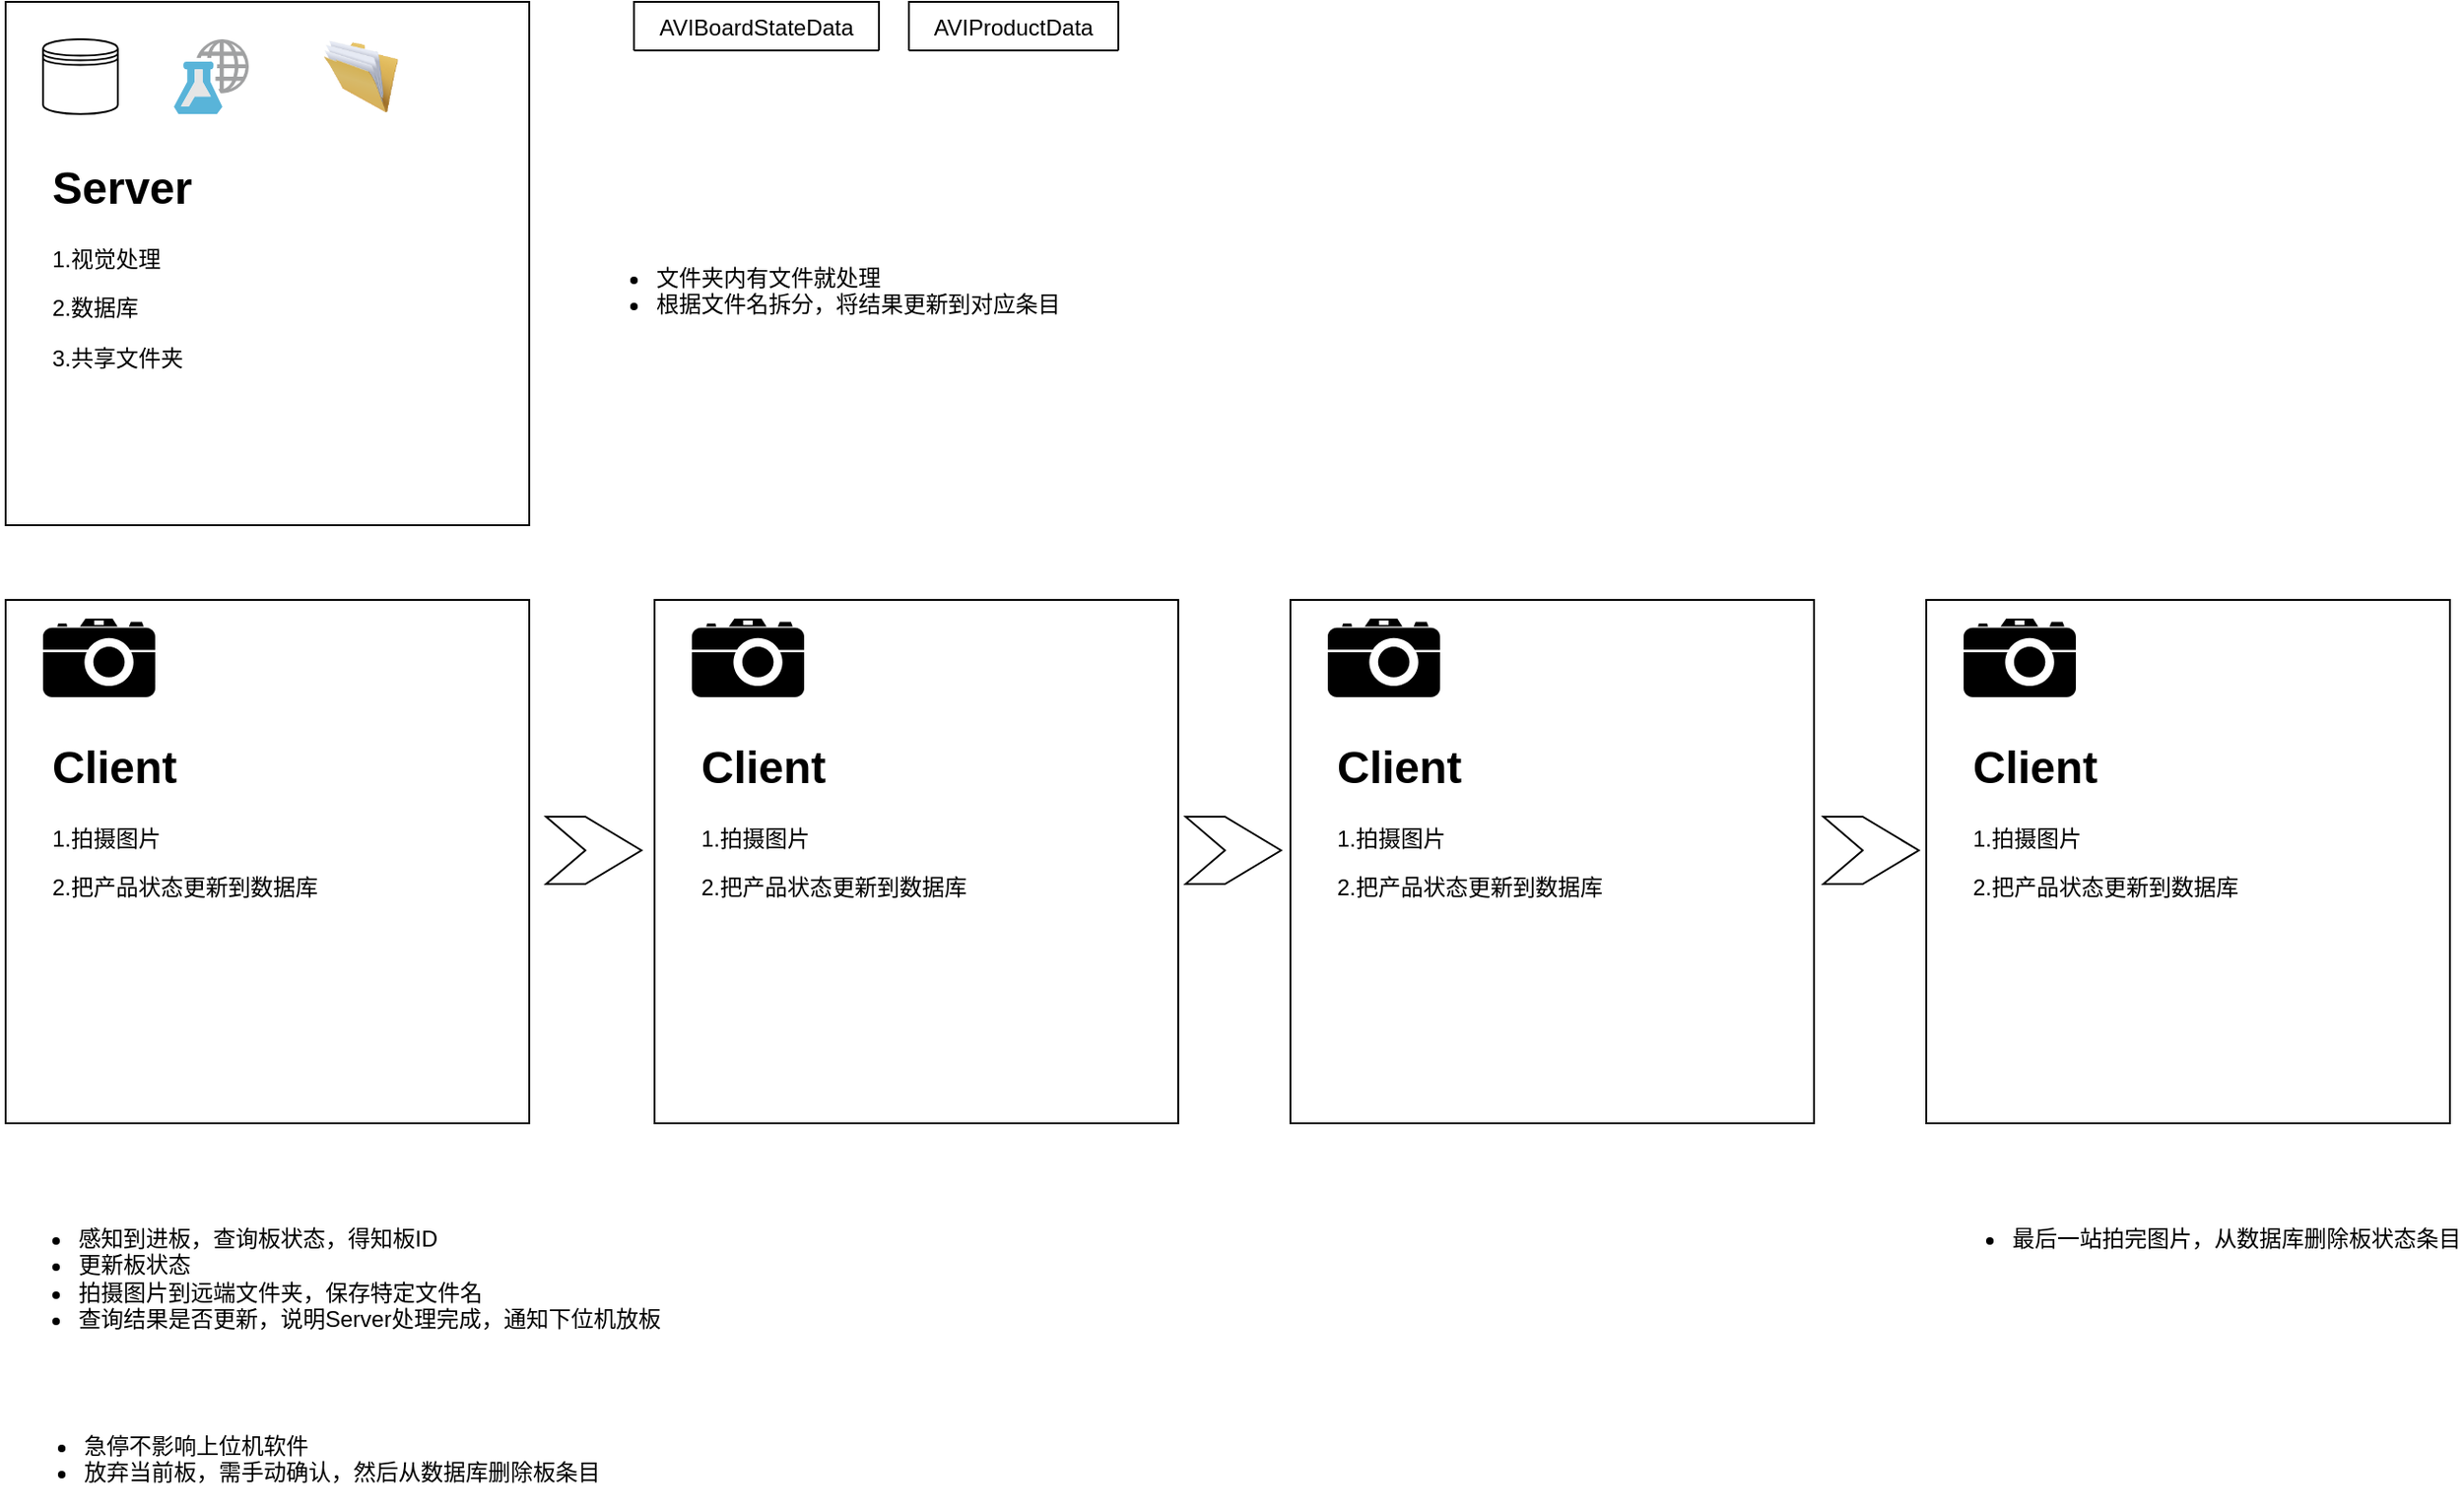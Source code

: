 <mxfile version="13.7.3" type="github">
  <diagram id="neM6gDobTcvTbkAM0NMb" name="Page-1">
    <mxGraphModel dx="1320" dy="1653" grid="0" gridSize="10" guides="1" tooltips="1" connect="1" arrows="1" fold="1" page="1" pageScale="1" pageWidth="827" pageHeight="1169" math="0" shadow="0">
      <root>
        <mxCell id="0" />
        <mxCell id="1" parent="0" />
        <mxCell id="E7cAo8KY-5Jf7l7Yv-IA-1" value="" style="whiteSpace=wrap;html=1;aspect=fixed;" parent="1" vertex="1">
          <mxGeometry x="120" y="40" width="280" height="280" as="geometry" />
        </mxCell>
        <mxCell id="E7cAo8KY-5Jf7l7Yv-IA-24" value="" style="whiteSpace=wrap;html=1;aspect=fixed;" parent="1" vertex="1">
          <mxGeometry x="120" y="-280" width="280" height="280" as="geometry" />
        </mxCell>
        <mxCell id="E7cAo8KY-5Jf7l7Yv-IA-26" value="" style="shape=datastore;whiteSpace=wrap;html=1;" parent="1" vertex="1">
          <mxGeometry x="140" y="-260" width="40" height="40" as="geometry" />
        </mxCell>
        <mxCell id="E7cAo8KY-5Jf7l7Yv-IA-27" value="" style="shape=mxgraph.signs.tech.camera_2;html=1;pointerEvents=1;fillColor=#000000;strokeColor=none;verticalLabelPosition=bottom;verticalAlign=top;align=center;" parent="1" vertex="1">
          <mxGeometry x="140" y="50" width="60" height="42" as="geometry" />
        </mxCell>
        <mxCell id="E7cAo8KY-5Jf7l7Yv-IA-32" value="" style="aspect=fixed;html=1;points=[];align=center;image;fontSize=12;image=img/lib/mscae/Machine_Learning_Studio_Web_Services.svg;" parent="1" vertex="1">
          <mxGeometry x="210" y="-260" width="40" height="40" as="geometry" />
        </mxCell>
        <mxCell id="Ogw6a6FwidyZY-46VILW-1" value="&lt;h1&gt;Server&lt;/h1&gt;&lt;p&gt;1.视觉处理&lt;/p&gt;&lt;p&gt;2.数据库&lt;/p&gt;&lt;p&gt;3.共享文件夹&lt;/p&gt;" style="text;html=1;strokeColor=none;fillColor=none;spacing=5;spacingTop=-20;whiteSpace=wrap;overflow=hidden;rounded=0;" vertex="1" parent="1">
          <mxGeometry x="140" y="-200" width="190" height="120" as="geometry" />
        </mxCell>
        <mxCell id="Ogw6a6FwidyZY-46VILW-2" value="" style="image;html=1;image=img/lib/clip_art/general/Full_Folder_128x128.png" vertex="1" parent="1">
          <mxGeometry x="290" y="-260" width="40" height="40" as="geometry" />
        </mxCell>
        <mxCell id="Ogw6a6FwidyZY-46VILW-3" value="&lt;h1&gt;Client&lt;/h1&gt;&lt;p&gt;1.拍摄图片&lt;/p&gt;&lt;p&gt;2.把产品状态更新到数据库&lt;/p&gt;" style="text;html=1;strokeColor=none;fillColor=none;spacing=5;spacingTop=-20;whiteSpace=wrap;overflow=hidden;rounded=0;" vertex="1" parent="1">
          <mxGeometry x="140" y="110" width="190" height="120" as="geometry" />
        </mxCell>
        <mxCell id="Ogw6a6FwidyZY-46VILW-37" value="AVIBoardStateData" style="swimlane;fontStyle=0;childLayout=stackLayout;horizontal=1;startSize=26;fillColor=none;horizontalStack=0;resizeParent=1;resizeParentMax=0;resizeLast=0;collapsible=1;marginBottom=0;" vertex="1" collapsed="1" parent="1">
          <mxGeometry x="456" y="-280" width="131" height="26" as="geometry">
            <mxRectangle x="456" y="-280" width="140" height="78" as="alternateBounds" />
          </mxGeometry>
        </mxCell>
        <mxCell id="Ogw6a6FwidyZY-46VILW-38" value="BoardID" style="text;strokeColor=none;fillColor=none;align=left;verticalAlign=top;spacingLeft=4;spacingRight=4;overflow=hidden;rotatable=0;points=[[0,0.5],[1,0.5]];portConstraint=eastwest;" vertex="1" parent="Ogw6a6FwidyZY-46VILW-37">
          <mxGeometry y="26" width="131" height="26" as="geometry" />
        </mxCell>
        <mxCell id="Ogw6a6FwidyZY-46VILW-39" value="State" style="text;strokeColor=none;fillColor=none;align=left;verticalAlign=top;spacingLeft=4;spacingRight=4;overflow=hidden;rotatable=0;points=[[0,0.5],[1,0.5]];portConstraint=eastwest;" vertex="1" parent="Ogw6a6FwidyZY-46VILW-37">
          <mxGeometry y="52" width="131" height="26" as="geometry" />
        </mxCell>
        <mxCell id="Ogw6a6FwidyZY-46VILW-50" value="" style="whiteSpace=wrap;html=1;aspect=fixed;" vertex="1" parent="1">
          <mxGeometry x="467" y="40" width="280" height="280" as="geometry" />
        </mxCell>
        <mxCell id="Ogw6a6FwidyZY-46VILW-51" value="" style="shape=mxgraph.signs.tech.camera_2;html=1;pointerEvents=1;fillColor=#000000;strokeColor=none;verticalLabelPosition=bottom;verticalAlign=top;align=center;" vertex="1" parent="1">
          <mxGeometry x="487" y="50" width="60" height="42" as="geometry" />
        </mxCell>
        <mxCell id="Ogw6a6FwidyZY-46VILW-52" value="&lt;h1&gt;Client&lt;/h1&gt;&lt;p&gt;1.拍摄图片&lt;/p&gt;&lt;p&gt;2.把产品状态更新到数据库&lt;/p&gt;" style="text;html=1;strokeColor=none;fillColor=none;spacing=5;spacingTop=-20;whiteSpace=wrap;overflow=hidden;rounded=0;" vertex="1" parent="1">
          <mxGeometry x="487" y="110" width="190" height="120" as="geometry" />
        </mxCell>
        <mxCell id="Ogw6a6FwidyZY-46VILW-53" value="" style="whiteSpace=wrap;html=1;aspect=fixed;" vertex="1" parent="1">
          <mxGeometry x="807" y="40" width="280" height="280" as="geometry" />
        </mxCell>
        <mxCell id="Ogw6a6FwidyZY-46VILW-54" value="" style="shape=mxgraph.signs.tech.camera_2;html=1;pointerEvents=1;fillColor=#000000;strokeColor=none;verticalLabelPosition=bottom;verticalAlign=top;align=center;" vertex="1" parent="1">
          <mxGeometry x="827" y="50" width="60" height="42" as="geometry" />
        </mxCell>
        <mxCell id="Ogw6a6FwidyZY-46VILW-55" value="&lt;h1&gt;Client&lt;/h1&gt;&lt;p&gt;1.拍摄图片&lt;/p&gt;&lt;p&gt;2.把产品状态更新到数据库&lt;/p&gt;" style="text;html=1;strokeColor=none;fillColor=none;spacing=5;spacingTop=-20;whiteSpace=wrap;overflow=hidden;rounded=0;" vertex="1" parent="1">
          <mxGeometry x="827" y="110" width="190" height="120" as="geometry" />
        </mxCell>
        <mxCell id="Ogw6a6FwidyZY-46VILW-56" value="" style="whiteSpace=wrap;html=1;aspect=fixed;" vertex="1" parent="1">
          <mxGeometry x="1147" y="40" width="280" height="280" as="geometry" />
        </mxCell>
        <mxCell id="Ogw6a6FwidyZY-46VILW-57" value="" style="shape=mxgraph.signs.tech.camera_2;html=1;pointerEvents=1;fillColor=#000000;strokeColor=none;verticalLabelPosition=bottom;verticalAlign=top;align=center;" vertex="1" parent="1">
          <mxGeometry x="1167" y="50" width="60" height="42" as="geometry" />
        </mxCell>
        <mxCell id="Ogw6a6FwidyZY-46VILW-58" value="&lt;h1&gt;Client&lt;/h1&gt;&lt;p&gt;1.拍摄图片&lt;/p&gt;&lt;p&gt;2.把产品状态更新到数据库&lt;/p&gt;" style="text;html=1;strokeColor=none;fillColor=none;spacing=5;spacingTop=-20;whiteSpace=wrap;overflow=hidden;rounded=0;" vertex="1" parent="1">
          <mxGeometry x="1167" y="110" width="190" height="120" as="geometry" />
        </mxCell>
        <mxCell id="Ogw6a6FwidyZY-46VILW-59" value="&lt;div&gt;&lt;ul&gt;&lt;li&gt;文件夹内有文件就处理&lt;/li&gt;&lt;li&gt;根据文件名拆分，将结果更新到对应条目&lt;/li&gt;&lt;/ul&gt;&lt;/div&gt;" style="shape=image;html=1;verticalAlign=top;verticalLabelPosition=bottom;labelBackgroundColor=#ffffff;imageAspect=0;aspect=fixed;image=https://cdn1.iconfinder.com/data/icons/CrystalClear/128x128/apps/ktip.png;align=left;" vertex="1" parent="1">
          <mxGeometry x="426" y="-188" width="30" height="30" as="geometry" />
        </mxCell>
        <mxCell id="Ogw6a6FwidyZY-46VILW-60" value="&lt;ul&gt;&lt;li&gt;感知到进板，查询板状态，得知板ID&lt;/li&gt;&lt;li&gt;更新板状态&lt;/li&gt;&lt;li&gt;拍摄图片到远端文件夹，保存特定文件名&lt;/li&gt;&lt;li&gt;查询结果是否更新，说明Server处理完成，通知下位机放板&lt;/li&gt;&lt;/ul&gt;" style="shape=image;html=1;verticalAlign=top;verticalLabelPosition=bottom;labelBackgroundColor=#ffffff;imageAspect=0;aspect=fixed;image=https://cdn1.iconfinder.com/data/icons/CrystalClear/128x128/apps/ktip.png;align=left;" vertex="1" parent="1">
          <mxGeometry x="117" y="326" width="30" height="30" as="geometry" />
        </mxCell>
        <mxCell id="Ogw6a6FwidyZY-46VILW-62" value="&lt;ul&gt;&lt;li&gt;急停不影响上位机软件&lt;/li&gt;&lt;li&gt;放弃当前板，需手动确认，然后从数据库删除板条目&lt;/li&gt;&lt;/ul&gt;" style="shape=image;html=1;verticalAlign=top;verticalLabelPosition=bottom;labelBackgroundColor=#ffffff;imageAspect=0;aspect=fixed;image=https://cdn4.iconfinder.com/data/icons/32x32-free-design-icons/32/Delete.png;align=left;" vertex="1" parent="1">
          <mxGeometry x="120" y="437" width="30" height="30" as="geometry" />
        </mxCell>
        <mxCell id="Ogw6a6FwidyZY-46VILW-64" value="&lt;ul&gt;&lt;li&gt;最后一站拍完图片，从数据库删除板状态条目&lt;/li&gt;&lt;/ul&gt;" style="shape=image;html=1;verticalAlign=top;verticalLabelPosition=bottom;labelBackgroundColor=#ffffff;imageAspect=0;aspect=fixed;image=https://cdn2.iconfinder.com/data/icons/circle-icons-1/64/stop-128.png;align=left;" vertex="1" parent="1">
          <mxGeometry x="1151" y="326" width="30" height="30" as="geometry" />
        </mxCell>
        <mxCell id="Ogw6a6FwidyZY-46VILW-41" value="AVIProductData" style="swimlane;fontStyle=0;childLayout=stackLayout;horizontal=1;startSize=26;fillColor=none;horizontalStack=0;resizeParent=1;resizeParentMax=0;resizeLast=0;collapsible=1;marginBottom=0;" vertex="1" collapsed="1" parent="1">
          <mxGeometry x="603" y="-280" width="112" height="26" as="geometry">
            <mxRectangle x="603" y="-280" width="140" height="182" as="alternateBounds" />
          </mxGeometry>
        </mxCell>
        <mxCell id="Ogw6a6FwidyZY-46VILW-42" value="Barcode" style="text;strokeColor=none;fillColor=none;align=left;verticalAlign=top;spacingLeft=4;spacingRight=4;overflow=hidden;rotatable=0;points=[[0,0.5],[1,0.5]];portConstraint=eastwest;" vertex="1" parent="Ogw6a6FwidyZY-46VILW-41">
          <mxGeometry y="26" width="112" height="26" as="geometry" />
        </mxCell>
        <mxCell id="Ogw6a6FwidyZY-46VILW-43" value="BoardID" style="text;strokeColor=none;fillColor=none;align=left;verticalAlign=top;spacingLeft=4;spacingRight=4;overflow=hidden;rotatable=0;points=[[0,0.5],[1,0.5]];portConstraint=eastwest;" vertex="1" parent="Ogw6a6FwidyZY-46VILW-41">
          <mxGeometry y="52" width="112" height="26" as="geometry" />
        </mxCell>
        <mxCell id="Ogw6a6FwidyZY-46VILW-44" value="PcsIndex" style="text;strokeColor=none;fillColor=none;align=left;verticalAlign=top;spacingLeft=4;spacingRight=4;overflow=hidden;rotatable=0;points=[[0,0.5],[1,0.5]];portConstraint=eastwest;" vertex="1" parent="Ogw6a6FwidyZY-46VILW-41">
          <mxGeometry y="78" width="112" height="26" as="geometry" />
        </mxCell>
        <mxCell id="Ogw6a6FwidyZY-46VILW-47" value="Item1" style="text;strokeColor=none;fillColor=none;align=left;verticalAlign=top;spacingLeft=4;spacingRight=4;overflow=hidden;rotatable=0;points=[[0,0.5],[1,0.5]];portConstraint=eastwest;" vertex="1" parent="Ogw6a6FwidyZY-46VILW-41">
          <mxGeometry y="104" width="112" height="26" as="geometry" />
        </mxCell>
        <mxCell id="Ogw6a6FwidyZY-46VILW-48" value="Item2" style="text;strokeColor=none;fillColor=none;align=left;verticalAlign=top;spacingLeft=4;spacingRight=4;overflow=hidden;rotatable=0;points=[[0,0.5],[1,0.5]];portConstraint=eastwest;" vertex="1" parent="Ogw6a6FwidyZY-46VILW-41">
          <mxGeometry y="130" width="112" height="26" as="geometry" />
        </mxCell>
        <mxCell id="Ogw6a6FwidyZY-46VILW-49" value="Item3" style="text;strokeColor=none;fillColor=none;align=left;verticalAlign=top;spacingLeft=4;spacingRight=4;overflow=hidden;rotatable=0;points=[[0,0.5],[1,0.5]];portConstraint=eastwest;" vertex="1" parent="Ogw6a6FwidyZY-46VILW-41">
          <mxGeometry y="156" width="112" height="26" as="geometry" />
        </mxCell>
        <mxCell id="Ogw6a6FwidyZY-46VILW-66" value="" style="html=1;shadow=0;dashed=0;align=center;verticalAlign=middle;shape=mxgraph.arrows2.arrow;dy=0;dx=30;notch=21;" vertex="1" parent="1">
          <mxGeometry x="409" y="156.0" width="51" height="36" as="geometry" />
        </mxCell>
        <mxCell id="Ogw6a6FwidyZY-46VILW-67" value="" style="html=1;shadow=0;dashed=0;align=center;verticalAlign=middle;shape=mxgraph.arrows2.arrow;dy=0;dx=30;notch=21;" vertex="1" parent="1">
          <mxGeometry x="751" y="156" width="51" height="36" as="geometry" />
        </mxCell>
        <mxCell id="Ogw6a6FwidyZY-46VILW-68" value="" style="html=1;shadow=0;dashed=0;align=center;verticalAlign=middle;shape=mxgraph.arrows2.arrow;dy=0;dx=30;notch=21;" vertex="1" parent="1">
          <mxGeometry x="1092" y="156" width="51" height="36" as="geometry" />
        </mxCell>
      </root>
    </mxGraphModel>
  </diagram>
</mxfile>

